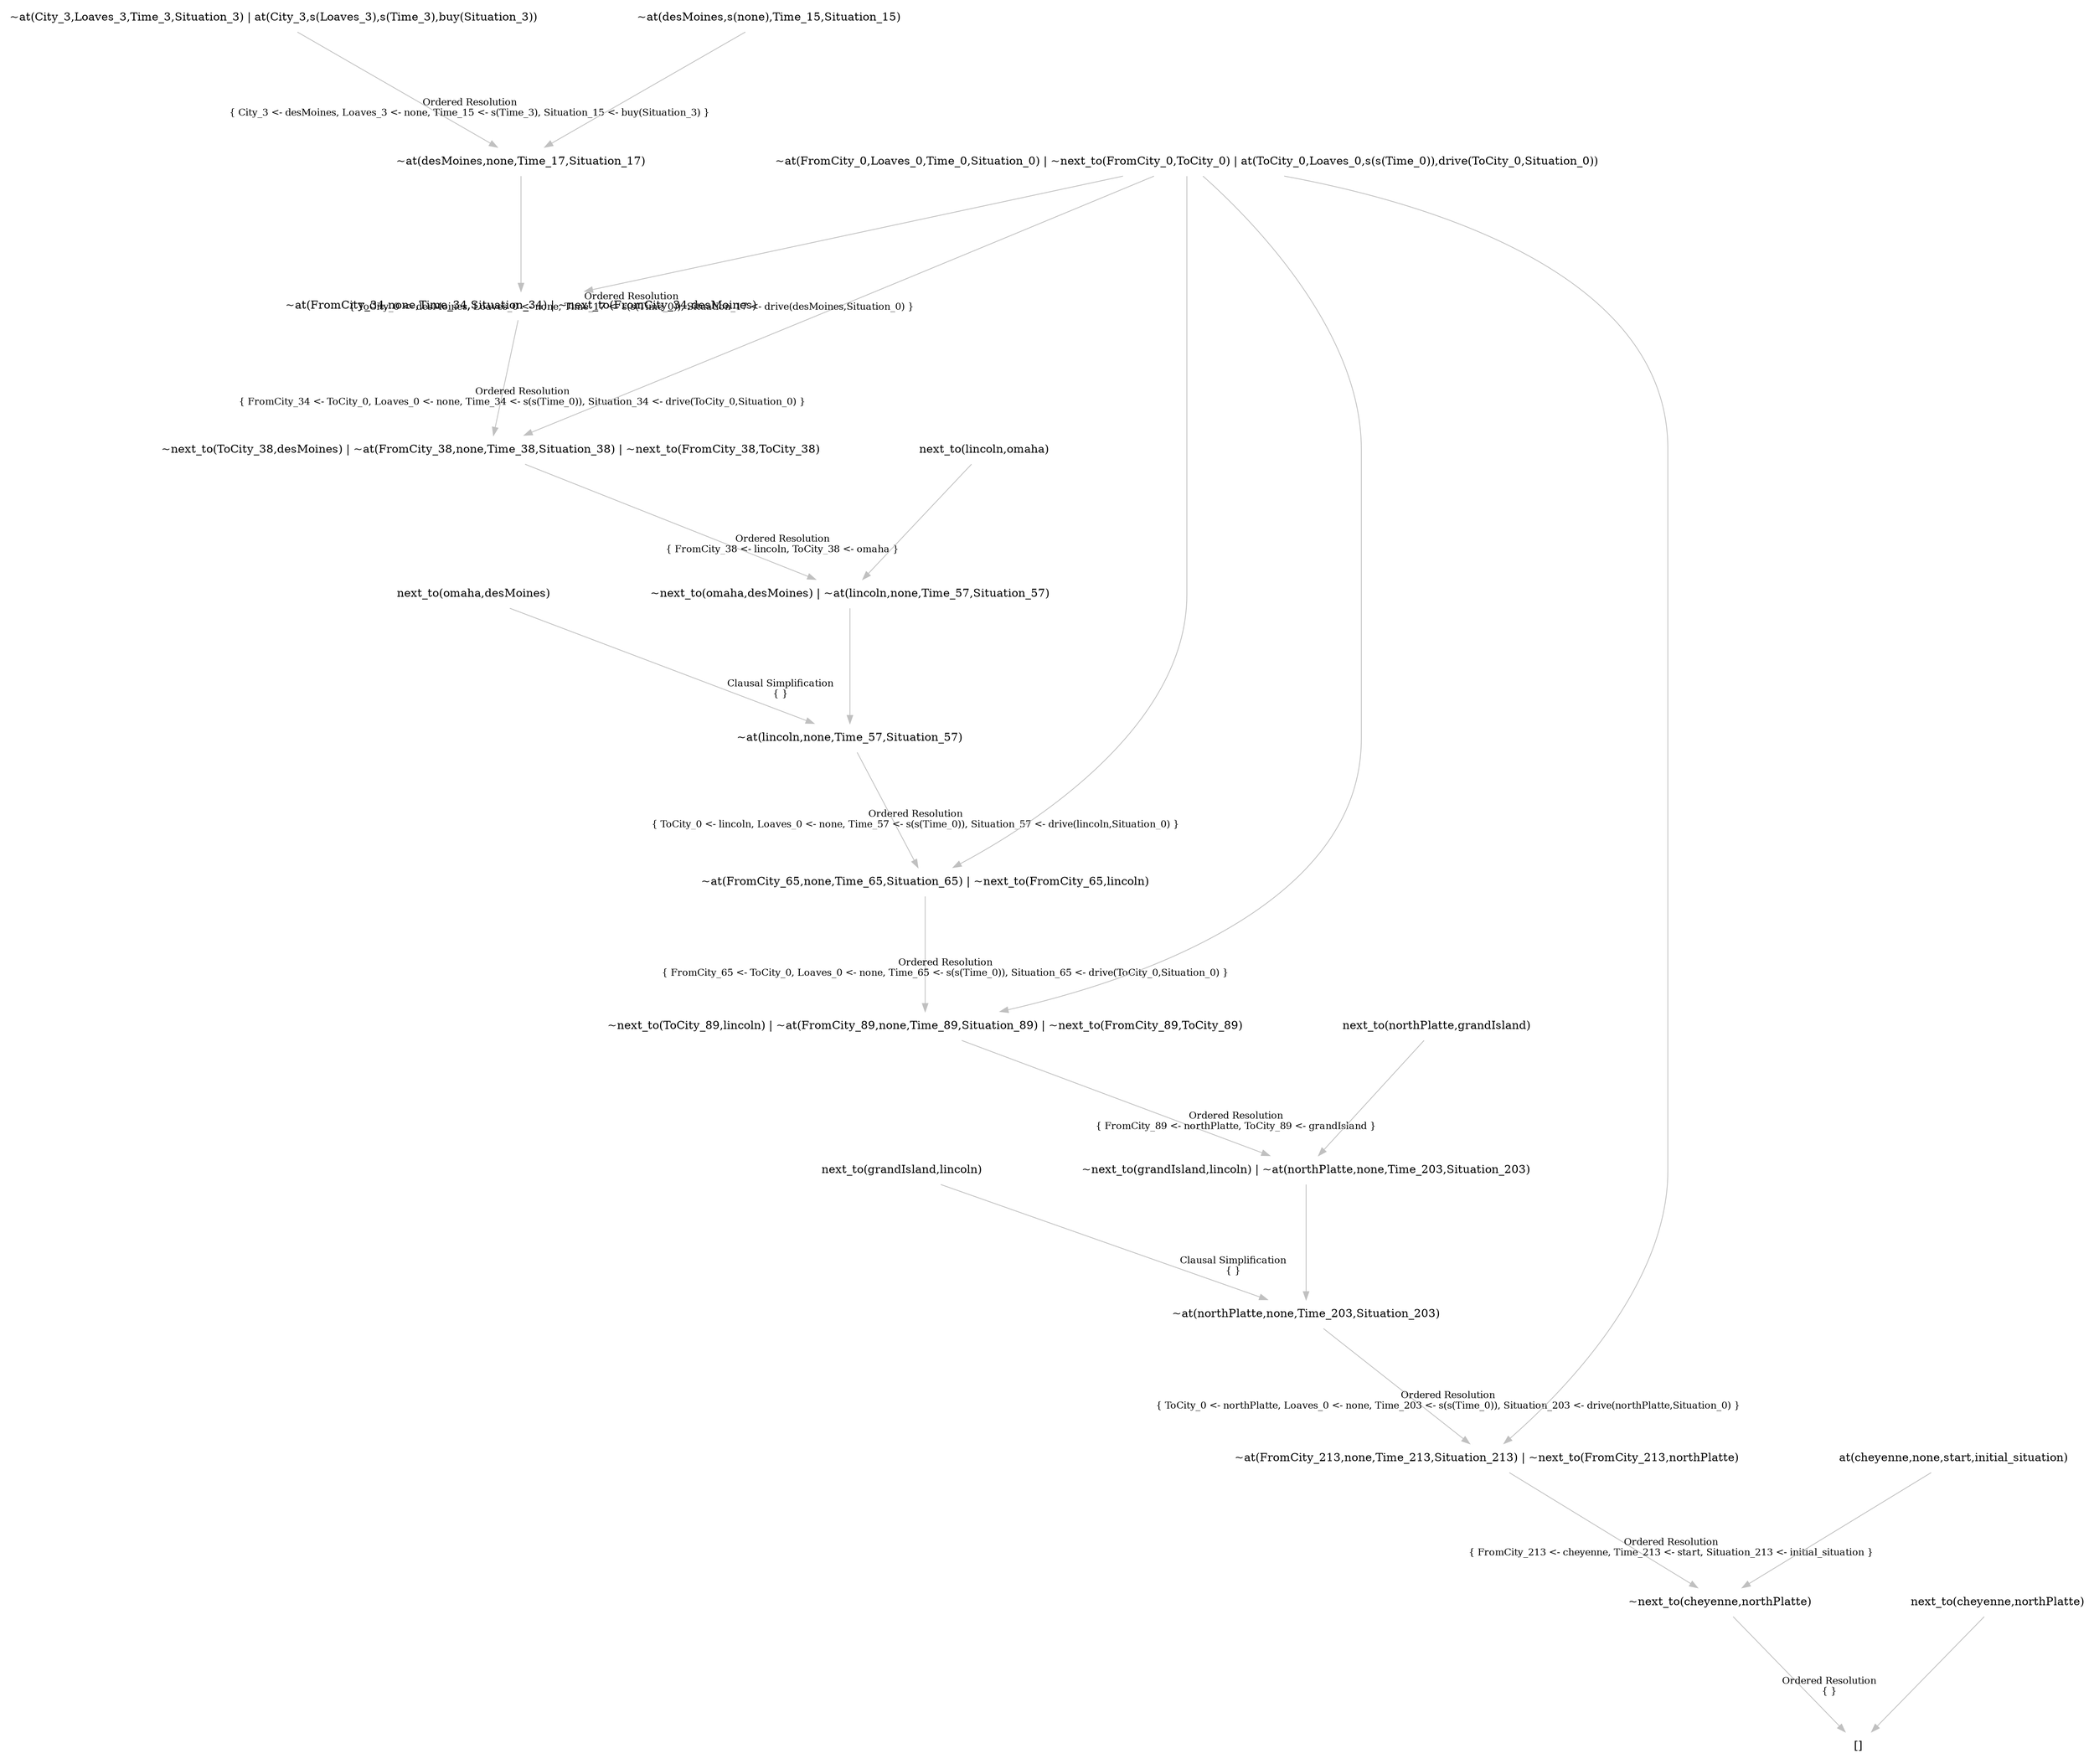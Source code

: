 digraph {
	nodesep="1.5"; ranksep=2;
	node [shape=plaintext];
	edge [color=gray];
	"~next_to(cheyenne,northPlatte)" -> "[]" [labelfontcolor=black,labelfontsize="12",headlabel="Ordered Resolution\n{ }",labeldistance="6"];
	"~at(FromCity_213,none,Time_213,Situation_213) | ~next_to(FromCity_213,northPlatte)" -> "~next_to(cheyenne,northPlatte)" [labelfontcolor=black,labelfontsize="12",headlabel="Ordered Resolution\n{ FromCity_213 <- cheyenne, Time_213 <- start, Situation_213 <- initial_situation }",labeldistance="6"];
	"~at(northPlatte,none,Time_203,Situation_203)" -> "~at(FromCity_213,none,Time_213,Situation_213) | ~next_to(FromCity_213,northPlatte)" [labelfontcolor=black,labelfontsize="12",headlabel="Ordered Resolution\n{ ToCity_0 <- northPlatte, Loaves_0 <- none, Time_203 <- s(s(Time_0)), Situation_203 <- drive(northPlatte,Situation_0) }",labeldistance="6"];
	"next_to(grandIsland,lincoln)" -> "~at(northPlatte,none,Time_203,Situation_203)" [labelfontcolor=black,labelfontsize="12",headlabel="Clausal Simplification\n{ }",labeldistance="6"];
	"~next_to(grandIsland,lincoln) | ~at(northPlatte,none,Time_203,Situation_203)" -> "~at(northPlatte,none,Time_203,Situation_203)" ;
	"~next_to(ToCity_89,lincoln) | ~at(FromCity_89,none,Time_89,Situation_89) | ~next_to(FromCity_89,ToCity_89)" -> "~next_to(grandIsland,lincoln) | ~at(northPlatte,none,Time_203,Situation_203)" [labelfontcolor=black,labelfontsize="12",headlabel="Ordered Resolution\n{ FromCity_89 <- northPlatte, ToCity_89 <- grandIsland }",labeldistance="6"];
	"~at(FromCity_65,none,Time_65,Situation_65) | ~next_to(FromCity_65,lincoln)" -> "~next_to(ToCity_89,lincoln) | ~at(FromCity_89,none,Time_89,Situation_89) | ~next_to(FromCity_89,ToCity_89)" [labelfontcolor=black,labelfontsize="12",headlabel="Ordered Resolution\n{ FromCity_65 <- ToCity_0, Loaves_0 <- none, Time_65 <- s(s(Time_0)), Situation_65 <- drive(ToCity_0,Situation_0) }",labeldistance="6"];
	"~at(lincoln,none,Time_57,Situation_57)" -> "~at(FromCity_65,none,Time_65,Situation_65) | ~next_to(FromCity_65,lincoln)" [labelfontcolor=black,labelfontsize="12",headlabel="Ordered Resolution\n{ ToCity_0 <- lincoln, Loaves_0 <- none, Time_57 <- s(s(Time_0)), Situation_57 <- drive(lincoln,Situation_0) }",labeldistance="6"];
	"next_to(omaha,desMoines)" -> "~at(lincoln,none,Time_57,Situation_57)" [labelfontcolor=black,labelfontsize="12",headlabel="Clausal Simplification\n{ }",labeldistance="6"];
	"~next_to(omaha,desMoines) | ~at(lincoln,none,Time_57,Situation_57)" -> "~at(lincoln,none,Time_57,Situation_57)" ;
	"~next_to(ToCity_38,desMoines) | ~at(FromCity_38,none,Time_38,Situation_38) | ~next_to(FromCity_38,ToCity_38)" -> "~next_to(omaha,desMoines) | ~at(lincoln,none,Time_57,Situation_57)" [labelfontcolor=black,labelfontsize="12",headlabel="Ordered Resolution\n{ FromCity_38 <- lincoln, ToCity_38 <- omaha }",labeldistance="6"];
	"~at(FromCity_34,none,Time_34,Situation_34) | ~next_to(FromCity_34,desMoines)" -> "~next_to(ToCity_38,desMoines) | ~at(FromCity_38,none,Time_38,Situation_38) | ~next_to(FromCity_38,ToCity_38)" [labelfontcolor=black,labelfontsize="12",headlabel="Ordered Resolution\n{ FromCity_34 <- ToCity_0, Loaves_0 <- none, Time_34 <- s(s(Time_0)), Situation_34 <- drive(ToCity_0,Situation_0) }",labeldistance="6"];
	"~at(FromCity_0,Loaves_0,Time_0,Situation_0) | ~next_to(FromCity_0,ToCity_0) | at(ToCity_0,Loaves_0,s(s(Time_0)),drive(ToCity_0,Situation_0))" -> "~at(FromCity_34,none,Time_34,Situation_34) | ~next_to(FromCity_34,desMoines)" [labelfontcolor=black,labelfontsize="12",headlabel="Ordered Resolution\n{ ToCity_0 <- desMoines, Loaves_0 <- none, Time_17 <- s(s(Time_0)), Situation_17 <- drive(desMoines,Situation_0) }",labeldistance="6"];
	"~at(desMoines,none,Time_17,Situation_17)" -> "~at(FromCity_34,none,Time_34,Situation_34) | ~next_to(FromCity_34,desMoines)" ;
	"~at(City_3,Loaves_3,Time_3,Situation_3) | at(City_3,s(Loaves_3),s(Time_3),buy(Situation_3))" -> "~at(desMoines,none,Time_17,Situation_17)" [labelfontcolor=black,labelfontsize="12",headlabel="Ordered Resolution\n{ City_3 <- desMoines, Loaves_3 <- none, Time_15 <- s(Time_3), Situation_15 <- buy(Situation_3) }",labeldistance="6"];
	"~at(desMoines,s(none),Time_15,Situation_15)" -> "~at(desMoines,none,Time_17,Situation_17)" ;
	"~at(FromCity_0,Loaves_0,Time_0,Situation_0) | ~next_to(FromCity_0,ToCity_0) | at(ToCity_0,Loaves_0,s(s(Time_0)),drive(ToCity_0,Situation_0))" -> "~next_to(ToCity_38,desMoines) | ~at(FromCity_38,none,Time_38,Situation_38) | ~next_to(FromCity_38,ToCity_38)" ;
	"next_to(lincoln,omaha)" -> "~next_to(omaha,desMoines) | ~at(lincoln,none,Time_57,Situation_57)" ;
	"~at(FromCity_0,Loaves_0,Time_0,Situation_0) | ~next_to(FromCity_0,ToCity_0) | at(ToCity_0,Loaves_0,s(s(Time_0)),drive(ToCity_0,Situation_0))" -> "~at(FromCity_65,none,Time_65,Situation_65) | ~next_to(FromCity_65,lincoln)" ;
	"~at(FromCity_0,Loaves_0,Time_0,Situation_0) | ~next_to(FromCity_0,ToCity_0) | at(ToCity_0,Loaves_0,s(s(Time_0)),drive(ToCity_0,Situation_0))" -> "~next_to(ToCity_89,lincoln) | ~at(FromCity_89,none,Time_89,Situation_89) | ~next_to(FromCity_89,ToCity_89)" ;
	"next_to(northPlatte,grandIsland)" -> "~next_to(grandIsland,lincoln) | ~at(northPlatte,none,Time_203,Situation_203)" ;
	"~at(FromCity_0,Loaves_0,Time_0,Situation_0) | ~next_to(FromCity_0,ToCity_0) | at(ToCity_0,Loaves_0,s(s(Time_0)),drive(ToCity_0,Situation_0))" -> "~at(FromCity_213,none,Time_213,Situation_213) | ~next_to(FromCity_213,northPlatte)" ;
	"at(cheyenne,none,start,initial_situation)" -> "~next_to(cheyenne,northPlatte)" ;
	"next_to(cheyenne,northPlatte)" -> "[]" ;
}

